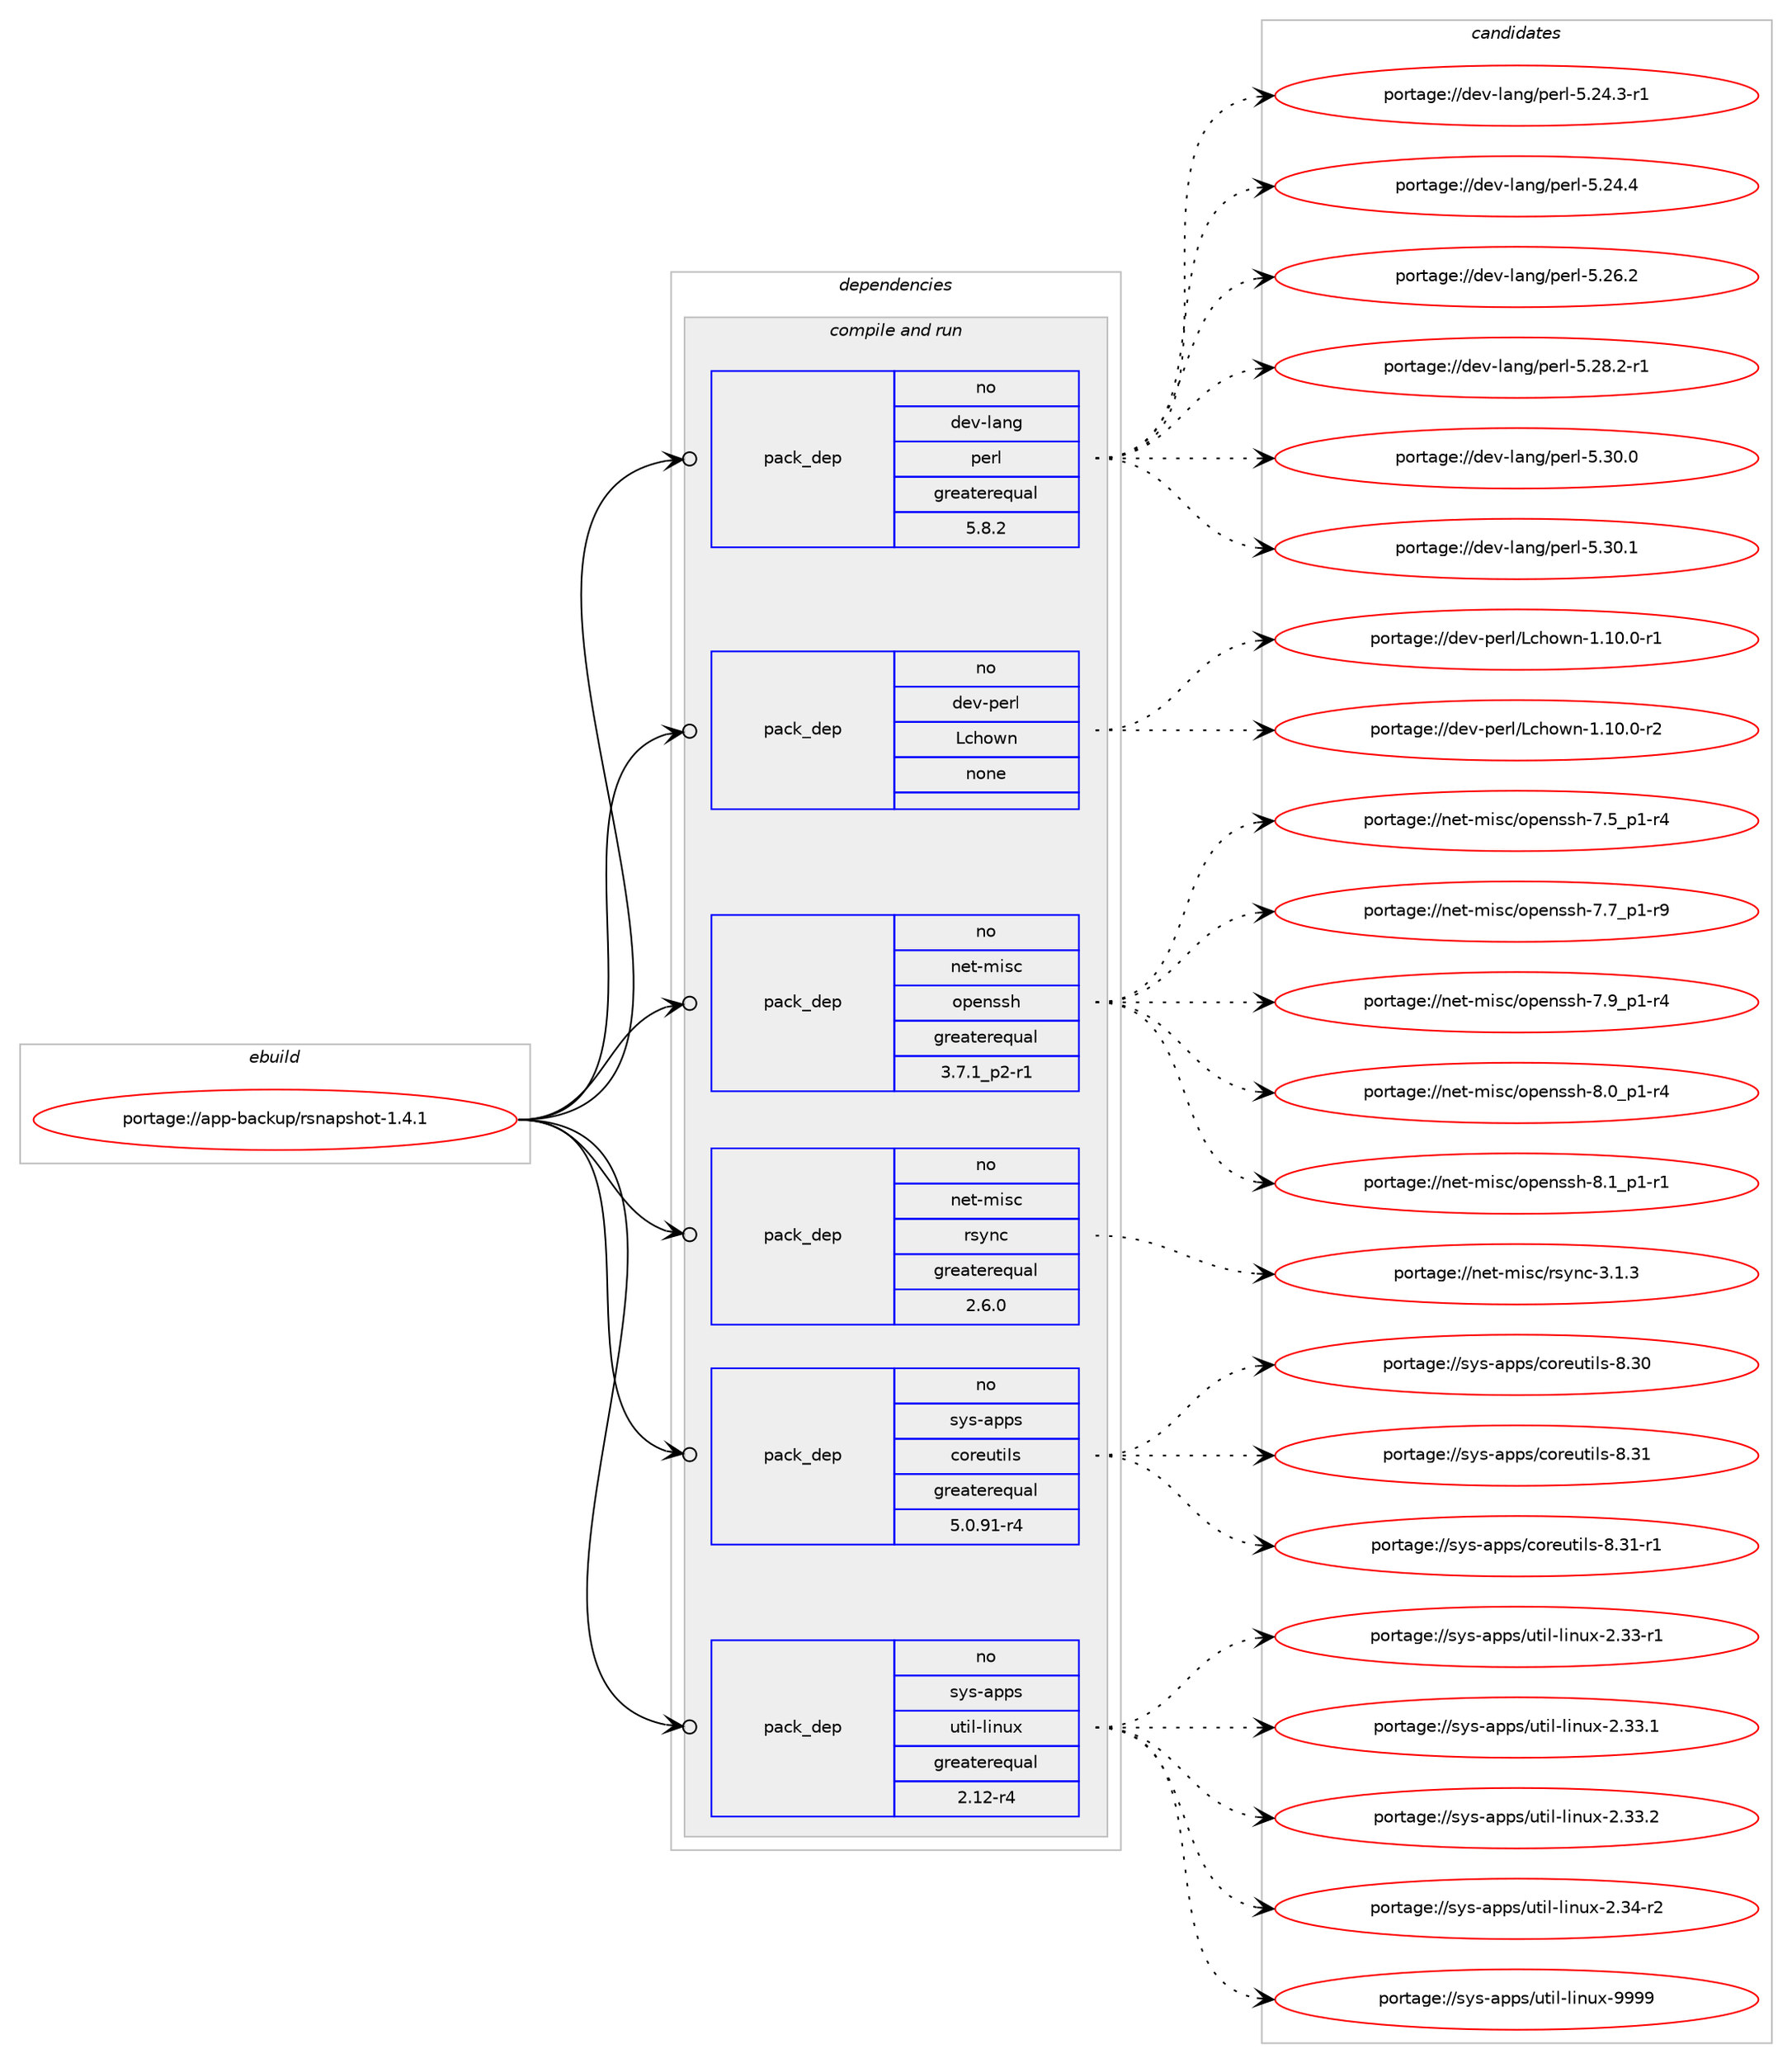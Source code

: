 digraph prolog {

# *************
# Graph options
# *************

newrank=true;
concentrate=true;
compound=true;
graph [rankdir=LR,fontname=Helvetica,fontsize=10,ranksep=1.5];#, ranksep=2.5, nodesep=0.2];
edge  [arrowhead=vee];
node  [fontname=Helvetica,fontsize=10];

# **********
# The ebuild
# **********

subgraph cluster_leftcol {
color=gray;
rank=same;
label=<<i>ebuild</i>>;
id [label="portage://app-backup/rsnapshot-1.4.1", color=red, width=4, href="../app-backup/rsnapshot-1.4.1.svg"];
}

# ****************
# The dependencies
# ****************

subgraph cluster_midcol {
color=gray;
label=<<i>dependencies</i>>;
subgraph cluster_compile {
fillcolor="#eeeeee";
style=filled;
label=<<i>compile</i>>;
}
subgraph cluster_compileandrun {
fillcolor="#eeeeee";
style=filled;
label=<<i>compile and run</i>>;
subgraph pack7796 {
dependency10915 [label=<<TABLE BORDER="0" CELLBORDER="1" CELLSPACING="0" CELLPADDING="4" WIDTH="220"><TR><TD ROWSPAN="6" CELLPADDING="30">pack_dep</TD></TR><TR><TD WIDTH="110">no</TD></TR><TR><TD>dev-lang</TD></TR><TR><TD>perl</TD></TR><TR><TD>greaterequal</TD></TR><TR><TD>5.8.2</TD></TR></TABLE>>, shape=none, color=blue];
}
id:e -> dependency10915:w [weight=20,style="solid",arrowhead="odotvee"];
subgraph pack7797 {
dependency10916 [label=<<TABLE BORDER="0" CELLBORDER="1" CELLSPACING="0" CELLPADDING="4" WIDTH="220"><TR><TD ROWSPAN="6" CELLPADDING="30">pack_dep</TD></TR><TR><TD WIDTH="110">no</TD></TR><TR><TD>dev-perl</TD></TR><TR><TD>Lchown</TD></TR><TR><TD>none</TD></TR><TR><TD></TD></TR></TABLE>>, shape=none, color=blue];
}
id:e -> dependency10916:w [weight=20,style="solid",arrowhead="odotvee"];
subgraph pack7798 {
dependency10917 [label=<<TABLE BORDER="0" CELLBORDER="1" CELLSPACING="0" CELLPADDING="4" WIDTH="220"><TR><TD ROWSPAN="6" CELLPADDING="30">pack_dep</TD></TR><TR><TD WIDTH="110">no</TD></TR><TR><TD>net-misc</TD></TR><TR><TD>openssh</TD></TR><TR><TD>greaterequal</TD></TR><TR><TD>3.7.1_p2-r1</TD></TR></TABLE>>, shape=none, color=blue];
}
id:e -> dependency10917:w [weight=20,style="solid",arrowhead="odotvee"];
subgraph pack7799 {
dependency10918 [label=<<TABLE BORDER="0" CELLBORDER="1" CELLSPACING="0" CELLPADDING="4" WIDTH="220"><TR><TD ROWSPAN="6" CELLPADDING="30">pack_dep</TD></TR><TR><TD WIDTH="110">no</TD></TR><TR><TD>net-misc</TD></TR><TR><TD>rsync</TD></TR><TR><TD>greaterequal</TD></TR><TR><TD>2.6.0</TD></TR></TABLE>>, shape=none, color=blue];
}
id:e -> dependency10918:w [weight=20,style="solid",arrowhead="odotvee"];
subgraph pack7800 {
dependency10919 [label=<<TABLE BORDER="0" CELLBORDER="1" CELLSPACING="0" CELLPADDING="4" WIDTH="220"><TR><TD ROWSPAN="6" CELLPADDING="30">pack_dep</TD></TR><TR><TD WIDTH="110">no</TD></TR><TR><TD>sys-apps</TD></TR><TR><TD>coreutils</TD></TR><TR><TD>greaterequal</TD></TR><TR><TD>5.0.91-r4</TD></TR></TABLE>>, shape=none, color=blue];
}
id:e -> dependency10919:w [weight=20,style="solid",arrowhead="odotvee"];
subgraph pack7801 {
dependency10920 [label=<<TABLE BORDER="0" CELLBORDER="1" CELLSPACING="0" CELLPADDING="4" WIDTH="220"><TR><TD ROWSPAN="6" CELLPADDING="30">pack_dep</TD></TR><TR><TD WIDTH="110">no</TD></TR><TR><TD>sys-apps</TD></TR><TR><TD>util-linux</TD></TR><TR><TD>greaterequal</TD></TR><TR><TD>2.12-r4</TD></TR></TABLE>>, shape=none, color=blue];
}
id:e -> dependency10920:w [weight=20,style="solid",arrowhead="odotvee"];
}
subgraph cluster_run {
fillcolor="#eeeeee";
style=filled;
label=<<i>run</i>>;
}
}

# **************
# The candidates
# **************

subgraph cluster_choices {
rank=same;
color=gray;
label=<<i>candidates</i>>;

subgraph choice7796 {
color=black;
nodesep=1;
choiceportage100101118451089711010347112101114108455346505246514511449 [label="portage://dev-lang/perl-5.24.3-r1", color=red, width=4,href="../dev-lang/perl-5.24.3-r1.svg"];
choiceportage10010111845108971101034711210111410845534650524652 [label="portage://dev-lang/perl-5.24.4", color=red, width=4,href="../dev-lang/perl-5.24.4.svg"];
choiceportage10010111845108971101034711210111410845534650544650 [label="portage://dev-lang/perl-5.26.2", color=red, width=4,href="../dev-lang/perl-5.26.2.svg"];
choiceportage100101118451089711010347112101114108455346505646504511449 [label="portage://dev-lang/perl-5.28.2-r1", color=red, width=4,href="../dev-lang/perl-5.28.2-r1.svg"];
choiceportage10010111845108971101034711210111410845534651484648 [label="portage://dev-lang/perl-5.30.0", color=red, width=4,href="../dev-lang/perl-5.30.0.svg"];
choiceportage10010111845108971101034711210111410845534651484649 [label="portage://dev-lang/perl-5.30.1", color=red, width=4,href="../dev-lang/perl-5.30.1.svg"];
dependency10915:e -> choiceportage100101118451089711010347112101114108455346505246514511449:w [style=dotted,weight="100"];
dependency10915:e -> choiceportage10010111845108971101034711210111410845534650524652:w [style=dotted,weight="100"];
dependency10915:e -> choiceportage10010111845108971101034711210111410845534650544650:w [style=dotted,weight="100"];
dependency10915:e -> choiceportage100101118451089711010347112101114108455346505646504511449:w [style=dotted,weight="100"];
dependency10915:e -> choiceportage10010111845108971101034711210111410845534651484648:w [style=dotted,weight="100"];
dependency10915:e -> choiceportage10010111845108971101034711210111410845534651484649:w [style=dotted,weight="100"];
}
subgraph choice7797 {
color=black;
nodesep=1;
choiceportage10010111845112101114108477699104111119110454946494846484511449 [label="portage://dev-perl/Lchown-1.10.0-r1", color=red, width=4,href="../dev-perl/Lchown-1.10.0-r1.svg"];
choiceportage10010111845112101114108477699104111119110454946494846484511450 [label="portage://dev-perl/Lchown-1.10.0-r2", color=red, width=4,href="../dev-perl/Lchown-1.10.0-r2.svg"];
dependency10916:e -> choiceportage10010111845112101114108477699104111119110454946494846484511449:w [style=dotted,weight="100"];
dependency10916:e -> choiceportage10010111845112101114108477699104111119110454946494846484511450:w [style=dotted,weight="100"];
}
subgraph choice7798 {
color=black;
nodesep=1;
choiceportage1101011164510910511599471111121011101151151044555465395112494511452 [label="portage://net-misc/openssh-7.5_p1-r4", color=red, width=4,href="../net-misc/openssh-7.5_p1-r4.svg"];
choiceportage1101011164510910511599471111121011101151151044555465595112494511457 [label="portage://net-misc/openssh-7.7_p1-r9", color=red, width=4,href="../net-misc/openssh-7.7_p1-r9.svg"];
choiceportage1101011164510910511599471111121011101151151044555465795112494511452 [label="portage://net-misc/openssh-7.9_p1-r4", color=red, width=4,href="../net-misc/openssh-7.9_p1-r4.svg"];
choiceportage1101011164510910511599471111121011101151151044556464895112494511452 [label="portage://net-misc/openssh-8.0_p1-r4", color=red, width=4,href="../net-misc/openssh-8.0_p1-r4.svg"];
choiceportage1101011164510910511599471111121011101151151044556464995112494511449 [label="portage://net-misc/openssh-8.1_p1-r1", color=red, width=4,href="../net-misc/openssh-8.1_p1-r1.svg"];
dependency10917:e -> choiceportage1101011164510910511599471111121011101151151044555465395112494511452:w [style=dotted,weight="100"];
dependency10917:e -> choiceportage1101011164510910511599471111121011101151151044555465595112494511457:w [style=dotted,weight="100"];
dependency10917:e -> choiceportage1101011164510910511599471111121011101151151044555465795112494511452:w [style=dotted,weight="100"];
dependency10917:e -> choiceportage1101011164510910511599471111121011101151151044556464895112494511452:w [style=dotted,weight="100"];
dependency10917:e -> choiceportage1101011164510910511599471111121011101151151044556464995112494511449:w [style=dotted,weight="100"];
}
subgraph choice7799 {
color=black;
nodesep=1;
choiceportage11010111645109105115994711411512111099455146494651 [label="portage://net-misc/rsync-3.1.3", color=red, width=4,href="../net-misc/rsync-3.1.3.svg"];
dependency10918:e -> choiceportage11010111645109105115994711411512111099455146494651:w [style=dotted,weight="100"];
}
subgraph choice7800 {
color=black;
nodesep=1;
choiceportage115121115459711211211547991111141011171161051081154556465148 [label="portage://sys-apps/coreutils-8.30", color=red, width=4,href="../sys-apps/coreutils-8.30.svg"];
choiceportage115121115459711211211547991111141011171161051081154556465149 [label="portage://sys-apps/coreutils-8.31", color=red, width=4,href="../sys-apps/coreutils-8.31.svg"];
choiceportage1151211154597112112115479911111410111711610510811545564651494511449 [label="portage://sys-apps/coreutils-8.31-r1", color=red, width=4,href="../sys-apps/coreutils-8.31-r1.svg"];
dependency10919:e -> choiceportage115121115459711211211547991111141011171161051081154556465148:w [style=dotted,weight="100"];
dependency10919:e -> choiceportage115121115459711211211547991111141011171161051081154556465149:w [style=dotted,weight="100"];
dependency10919:e -> choiceportage1151211154597112112115479911111410111711610510811545564651494511449:w [style=dotted,weight="100"];
}
subgraph choice7801 {
color=black;
nodesep=1;
choiceportage1151211154597112112115471171161051084510810511011712045504651514511449 [label="portage://sys-apps/util-linux-2.33-r1", color=red, width=4,href="../sys-apps/util-linux-2.33-r1.svg"];
choiceportage1151211154597112112115471171161051084510810511011712045504651514649 [label="portage://sys-apps/util-linux-2.33.1", color=red, width=4,href="../sys-apps/util-linux-2.33.1.svg"];
choiceportage1151211154597112112115471171161051084510810511011712045504651514650 [label="portage://sys-apps/util-linux-2.33.2", color=red, width=4,href="../sys-apps/util-linux-2.33.2.svg"];
choiceportage1151211154597112112115471171161051084510810511011712045504651524511450 [label="portage://sys-apps/util-linux-2.34-r2", color=red, width=4,href="../sys-apps/util-linux-2.34-r2.svg"];
choiceportage115121115459711211211547117116105108451081051101171204557575757 [label="portage://sys-apps/util-linux-9999", color=red, width=4,href="../sys-apps/util-linux-9999.svg"];
dependency10920:e -> choiceportage1151211154597112112115471171161051084510810511011712045504651514511449:w [style=dotted,weight="100"];
dependency10920:e -> choiceportage1151211154597112112115471171161051084510810511011712045504651514649:w [style=dotted,weight="100"];
dependency10920:e -> choiceportage1151211154597112112115471171161051084510810511011712045504651514650:w [style=dotted,weight="100"];
dependency10920:e -> choiceportage1151211154597112112115471171161051084510810511011712045504651524511450:w [style=dotted,weight="100"];
dependency10920:e -> choiceportage115121115459711211211547117116105108451081051101171204557575757:w [style=dotted,weight="100"];
}
}

}
